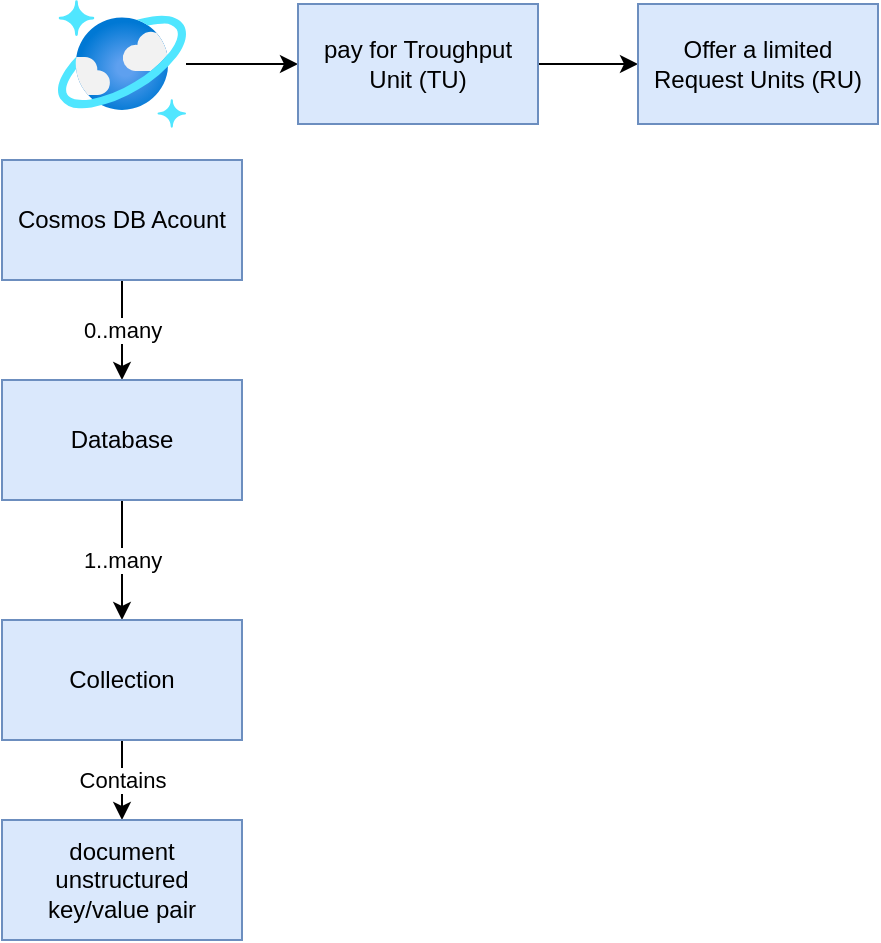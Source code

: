 <mxfile version="14.4.7" type="github">
  <diagram id="gQ_9v4CdiexItw4zU6r-" name="Page-1">
    <mxGraphModel dx="1422" dy="762" grid="1" gridSize="10" guides="1" tooltips="1" connect="1" arrows="1" fold="1" page="1" pageScale="1" pageWidth="827" pageHeight="1169" math="0" shadow="0">
      <root>
        <mxCell id="0" />
        <mxCell id="1" parent="0" />
        <mxCell id="YsZGYLzwbfZRXPLkO7Gu-5" value="" style="edgeStyle=orthogonalEdgeStyle;rounded=0;orthogonalLoop=1;jettySize=auto;html=1;" parent="1" source="YsZGYLzwbfZRXPLkO7Gu-1" target="YsZGYLzwbfZRXPLkO7Gu-2" edge="1">
          <mxGeometry relative="1" as="geometry" />
        </mxCell>
        <mxCell id="YsZGYLzwbfZRXPLkO7Gu-1" value="" style="aspect=fixed;html=1;points=[];align=center;image;fontSize=12;image=img/lib/azure2/databases/Azure_Cosmos_DB.svg;" parent="1" vertex="1">
          <mxGeometry x="200" y="310" width="64" height="64" as="geometry" />
        </mxCell>
        <mxCell id="YsZGYLzwbfZRXPLkO7Gu-4" value="" style="edgeStyle=orthogonalEdgeStyle;rounded=0;orthogonalLoop=1;jettySize=auto;html=1;" parent="1" source="YsZGYLzwbfZRXPLkO7Gu-2" target="YsZGYLzwbfZRXPLkO7Gu-3" edge="1">
          <mxGeometry relative="1" as="geometry" />
        </mxCell>
        <mxCell id="YsZGYLzwbfZRXPLkO7Gu-2" value="pay for Troughput Unit (TU)" style="rounded=0;whiteSpace=wrap;html=1;fillColor=#dae8fc;strokeColor=#6c8ebf;" parent="1" vertex="1">
          <mxGeometry x="320" y="312" width="120" height="60" as="geometry" />
        </mxCell>
        <mxCell id="YsZGYLzwbfZRXPLkO7Gu-3" value="Offer a limited Request Units (RU)" style="whiteSpace=wrap;html=1;rounded=0;fillColor=#dae8fc;strokeColor=#6c8ebf;" parent="1" vertex="1">
          <mxGeometry x="490" y="312" width="120" height="60" as="geometry" />
        </mxCell>
        <mxCell id="YBjTQArVUFeNYg_c9qIM-5" value="0..many" style="edgeStyle=orthogonalEdgeStyle;rounded=0;orthogonalLoop=1;jettySize=auto;html=1;" edge="1" parent="1" source="YBjTQArVUFeNYg_c9qIM-3" target="YBjTQArVUFeNYg_c9qIM-4">
          <mxGeometry relative="1" as="geometry" />
        </mxCell>
        <mxCell id="YBjTQArVUFeNYg_c9qIM-3" value="Cosmos DB Acount" style="rounded=0;whiteSpace=wrap;html=1;fillColor=#dae8fc;strokeColor=#6c8ebf;" vertex="1" parent="1">
          <mxGeometry x="172" y="390" width="120" height="60" as="geometry" />
        </mxCell>
        <mxCell id="YBjTQArVUFeNYg_c9qIM-7" value="1..many" style="edgeStyle=orthogonalEdgeStyle;rounded=0;orthogonalLoop=1;jettySize=auto;html=1;" edge="1" parent="1" source="YBjTQArVUFeNYg_c9qIM-4" target="YBjTQArVUFeNYg_c9qIM-6">
          <mxGeometry relative="1" as="geometry" />
        </mxCell>
        <mxCell id="YBjTQArVUFeNYg_c9qIM-4" value="Database" style="rounded=0;whiteSpace=wrap;html=1;fillColor=#dae8fc;strokeColor=#6c8ebf;" vertex="1" parent="1">
          <mxGeometry x="172" y="500" width="120" height="60" as="geometry" />
        </mxCell>
        <mxCell id="YBjTQArVUFeNYg_c9qIM-9" value="Contains" style="edgeStyle=orthogonalEdgeStyle;rounded=0;orthogonalLoop=1;jettySize=auto;html=1;" edge="1" parent="1" source="YBjTQArVUFeNYg_c9qIM-6" target="YBjTQArVUFeNYg_c9qIM-8">
          <mxGeometry relative="1" as="geometry" />
        </mxCell>
        <mxCell id="YBjTQArVUFeNYg_c9qIM-6" value="Collection" style="rounded=0;whiteSpace=wrap;html=1;fillColor=#dae8fc;strokeColor=#6c8ebf;" vertex="1" parent="1">
          <mxGeometry x="172" y="620" width="120" height="60" as="geometry" />
        </mxCell>
        <mxCell id="YBjTQArVUFeNYg_c9qIM-8" value="document&lt;br&gt;unstructured&lt;br&gt;key/value pair" style="rounded=0;whiteSpace=wrap;html=1;fillColor=#dae8fc;strokeColor=#6c8ebf;" vertex="1" parent="1">
          <mxGeometry x="172" y="720" width="120" height="60" as="geometry" />
        </mxCell>
      </root>
    </mxGraphModel>
  </diagram>
</mxfile>

